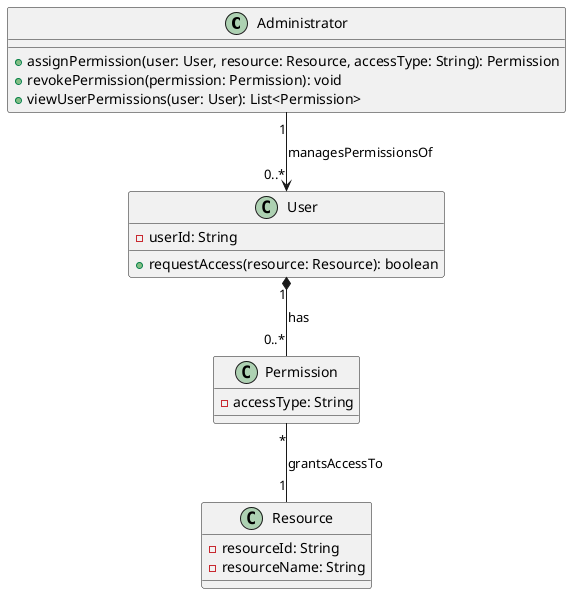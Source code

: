 @startuml

class Administrator {
  +assignPermission(user: User, resource: Resource, accessType: String): Permission
  +revokePermission(permission: Permission): void
  +viewUserPermissions(user: User): List<Permission>
}

class User {
  -userId: String
  +requestAccess(resource: Resource): boolean
}

class Permission {
  -accessType: String
}

class Resource {
  -resourceId: String
  -resourceName: String
}

Administrator "1" --> "0..*" User : managesPermissionsOf
User "1" *-- "0..*" Permission : has
Permission "*" -- "1" Resource : grantsAccessTo

@enduml